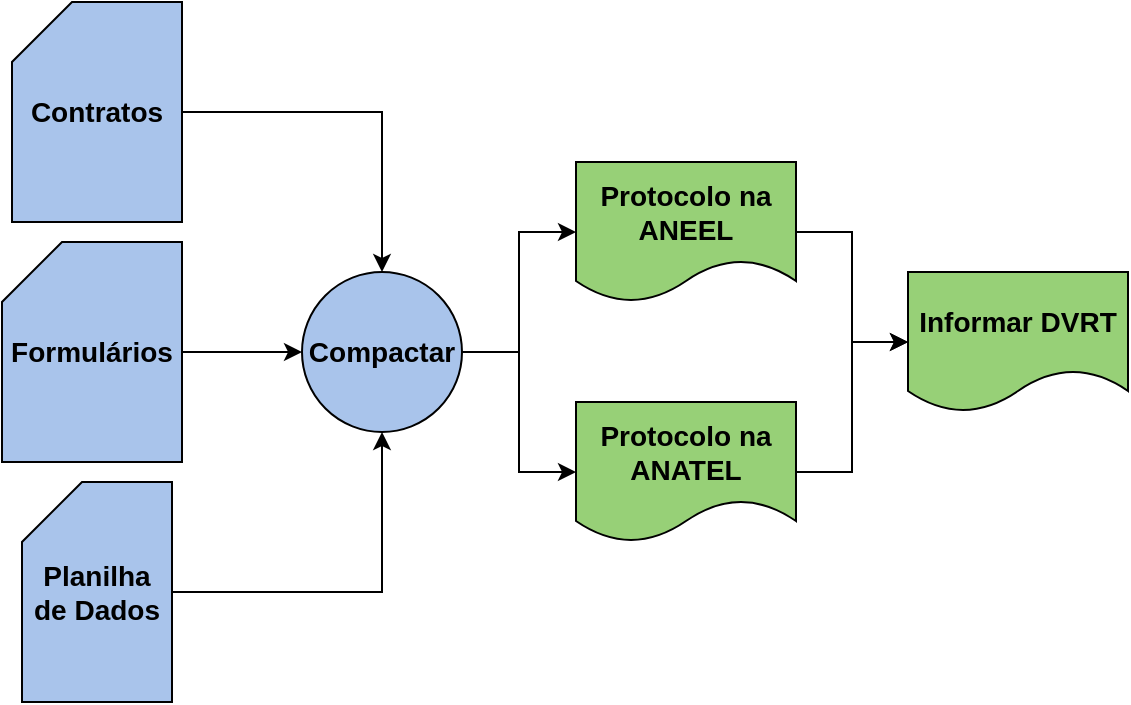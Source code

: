 <mxfile version="20.7.4" type="github">
  <diagram id="K5aLvIMpDVl0olhYd5NV" name="Página-1">
    <mxGraphModel dx="1311" dy="551" grid="1" gridSize="10" guides="1" tooltips="1" connect="1" arrows="1" fold="1" page="1" pageScale="1" pageWidth="1169" pageHeight="827" math="0" shadow="0">
      <root>
        <mxCell id="0" />
        <mxCell id="1" parent="0" />
        <mxCell id="edM-Qy_g1ela926yPv5F-34" style="edgeStyle=orthogonalEdgeStyle;rounded=0;orthogonalLoop=1;jettySize=auto;html=1;entryX=0;entryY=0.5;entryDx=0;entryDy=0;fontSize=14;" edge="1" parent="1" source="edM-Qy_g1ela926yPv5F-2" target="edM-Qy_g1ela926yPv5F-29">
          <mxGeometry relative="1" as="geometry" />
        </mxCell>
        <mxCell id="edM-Qy_g1ela926yPv5F-2" value="&lt;b&gt;&lt;font style=&quot;font-size: 14px;&quot;&gt;Protocolo na ANEEL&lt;br&gt;&lt;/font&gt;&lt;/b&gt;" style="shape=document;whiteSpace=wrap;html=1;boundedLbl=1;fillColor=#97D077;" vertex="1" parent="1">
          <mxGeometry x="397" y="150" width="110" height="70" as="geometry" />
        </mxCell>
        <mxCell id="edM-Qy_g1ela926yPv5F-21" style="edgeStyle=orthogonalEdgeStyle;rounded=0;orthogonalLoop=1;jettySize=auto;html=1;fontSize=14;" edge="1" parent="1" source="edM-Qy_g1ela926yPv5F-7" target="edM-Qy_g1ela926yPv5F-20">
          <mxGeometry relative="1" as="geometry" />
        </mxCell>
        <mxCell id="edM-Qy_g1ela926yPv5F-7" value="&lt;b&gt;Contratos&lt;/b&gt;" style="shape=card;whiteSpace=wrap;html=1;fontSize=14;fillColor=#A9C4EB;" vertex="1" parent="1">
          <mxGeometry x="115" y="70" width="85" height="110" as="geometry" />
        </mxCell>
        <mxCell id="edM-Qy_g1ela926yPv5F-22" style="edgeStyle=orthogonalEdgeStyle;rounded=0;orthogonalLoop=1;jettySize=auto;html=1;fontSize=14;" edge="1" parent="1" source="edM-Qy_g1ela926yPv5F-10" target="edM-Qy_g1ela926yPv5F-20">
          <mxGeometry relative="1" as="geometry" />
        </mxCell>
        <mxCell id="edM-Qy_g1ela926yPv5F-10" value="&lt;b&gt;Formulários&lt;/b&gt;" style="shape=card;whiteSpace=wrap;html=1;fontSize=14;fillColor=#A9C4EB;" vertex="1" parent="1">
          <mxGeometry x="110" y="190" width="90" height="110" as="geometry" />
        </mxCell>
        <mxCell id="edM-Qy_g1ela926yPv5F-26" style="edgeStyle=orthogonalEdgeStyle;rounded=0;orthogonalLoop=1;jettySize=auto;html=1;entryX=0.5;entryY=1;entryDx=0;entryDy=0;fontSize=14;" edge="1" parent="1" source="edM-Qy_g1ela926yPv5F-11" target="edM-Qy_g1ela926yPv5F-20">
          <mxGeometry relative="1" as="geometry" />
        </mxCell>
        <mxCell id="edM-Qy_g1ela926yPv5F-11" value="&lt;b&gt;Planilha de Dados&lt;/b&gt;" style="shape=card;whiteSpace=wrap;html=1;fontSize=14;fillColor=#A9C4EB;" vertex="1" parent="1">
          <mxGeometry x="120" y="310" width="75" height="110" as="geometry" />
        </mxCell>
        <mxCell id="edM-Qy_g1ela926yPv5F-35" style="edgeStyle=orthogonalEdgeStyle;rounded=0;orthogonalLoop=1;jettySize=auto;html=1;entryX=0;entryY=0.5;entryDx=0;entryDy=0;fontSize=14;" edge="1" parent="1" source="edM-Qy_g1ela926yPv5F-12" target="edM-Qy_g1ela926yPv5F-29">
          <mxGeometry relative="1" as="geometry" />
        </mxCell>
        <mxCell id="edM-Qy_g1ela926yPv5F-12" value="&lt;b&gt;&lt;font style=&quot;font-size: 14px;&quot;&gt;Protocolo na ANATEL&lt;br&gt;&lt;/font&gt;&lt;/b&gt;" style="shape=document;whiteSpace=wrap;html=1;boundedLbl=1;fillColor=#97D077;" vertex="1" parent="1">
          <mxGeometry x="397" y="270" width="110" height="70" as="geometry" />
        </mxCell>
        <mxCell id="edM-Qy_g1ela926yPv5F-30" style="edgeStyle=orthogonalEdgeStyle;rounded=0;orthogonalLoop=1;jettySize=auto;html=1;entryX=0;entryY=0.5;entryDx=0;entryDy=0;fontSize=14;" edge="1" parent="1" source="edM-Qy_g1ela926yPv5F-20" target="edM-Qy_g1ela926yPv5F-2">
          <mxGeometry relative="1" as="geometry" />
        </mxCell>
        <mxCell id="edM-Qy_g1ela926yPv5F-33" style="edgeStyle=orthogonalEdgeStyle;rounded=0;orthogonalLoop=1;jettySize=auto;html=1;entryX=0;entryY=0.5;entryDx=0;entryDy=0;fontSize=14;" edge="1" parent="1" source="edM-Qy_g1ela926yPv5F-20" target="edM-Qy_g1ela926yPv5F-12">
          <mxGeometry relative="1" as="geometry" />
        </mxCell>
        <mxCell id="edM-Qy_g1ela926yPv5F-20" value="&lt;b&gt;Compactar&lt;/b&gt;" style="ellipse;whiteSpace=wrap;html=1;aspect=fixed;fontSize=14;fillColor=#A9C4EB;" vertex="1" parent="1">
          <mxGeometry x="260" y="205" width="80" height="80" as="geometry" />
        </mxCell>
        <mxCell id="edM-Qy_g1ela926yPv5F-29" value="&lt;b&gt;&lt;font style=&quot;font-size: 14px;&quot;&gt;Informar DVRT&lt;br&gt;&lt;/font&gt;&lt;/b&gt;" style="shape=document;whiteSpace=wrap;html=1;boundedLbl=1;fillColor=#97D077;" vertex="1" parent="1">
          <mxGeometry x="563" y="205" width="110" height="70" as="geometry" />
        </mxCell>
      </root>
    </mxGraphModel>
  </diagram>
</mxfile>

